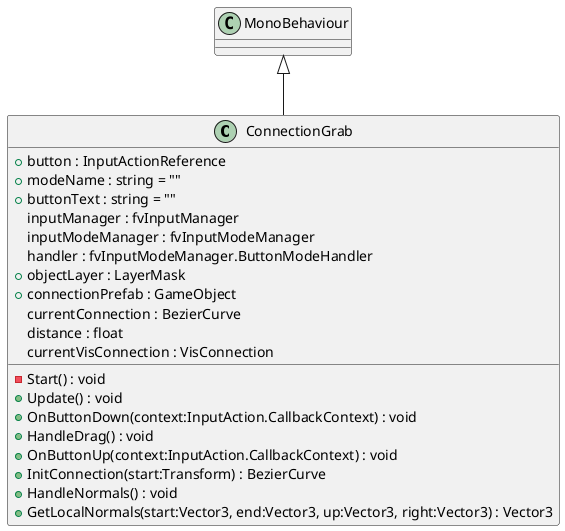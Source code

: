 @startuml
class ConnectionGrab {
    + button : InputActionReference
    + modeName : string = ""
    + buttonText : string = ""
    inputManager : fvInputManager
    inputModeManager : fvInputModeManager
    handler : fvInputModeManager.ButtonModeHandler
    + objectLayer : LayerMask
    + connectionPrefab : GameObject
    currentConnection : BezierCurve
    distance : float
    currentVisConnection : VisConnection
    - Start() : void
    + Update() : void
    + OnButtonDown(context:InputAction.CallbackContext) : void
    + HandleDrag() : void
    + OnButtonUp(context:InputAction.CallbackContext) : void
    + InitConnection(start:Transform) : BezierCurve
    + HandleNormals() : void
    + GetLocalNormals(start:Vector3, end:Vector3, up:Vector3, right:Vector3) : Vector3
}
MonoBehaviour <|-- ConnectionGrab
@enduml

